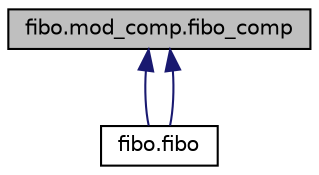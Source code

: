 digraph "fibo.mod_comp.fibo_comp"
{
 // INTERACTIVE_SVG=YES
 // LATEX_PDF_SIZE
  edge [fontname="Helvetica",fontsize="10",labelfontname="Helvetica",labelfontsize="10"];
  node [fontname="Helvetica",fontsize="10",shape=record];
  Node1 [label="fibo.mod_comp.fibo_comp",height=0.2,width=0.4,color="black", fillcolor="grey75", style="filled", fontcolor="black",tooltip=" "];
  Node1 -> Node2 [dir="back",color="midnightblue",fontsize="10",style="solid",fontname="Helvetica"];
  Node2 [label="fibo.fibo",height=0.2,width=0.4,color="black", fillcolor="white", style="filled",URL="$d3/d0c/classfibo_1_1fibo.html",tooltip=" "];
  Node1 -> Node2 [dir="back",color="midnightblue",fontsize="10",style="solid",fontname="Helvetica"];
}
